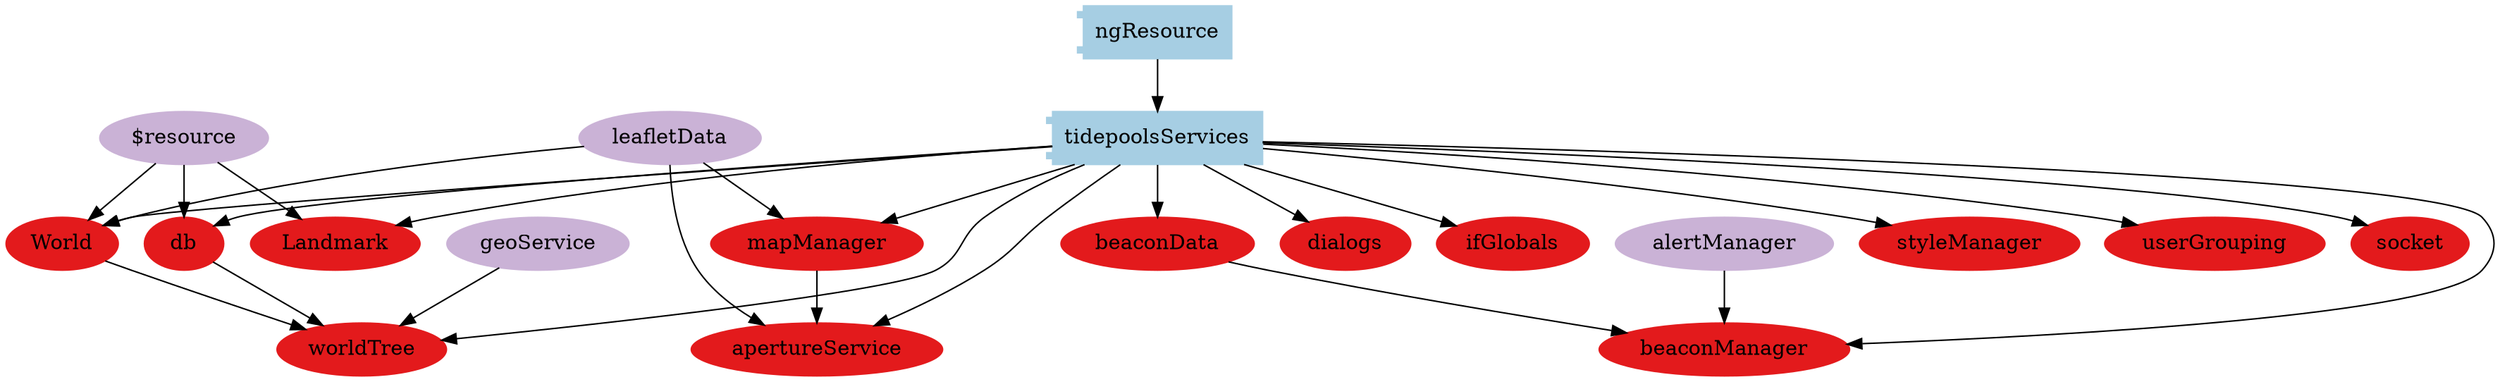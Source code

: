 digraph dependencies {
  node[shape="component",style="filled",colorscheme=paired12]


    node[shape="component"]
    "tidepoolsServices"[label="tidepoolsServices", color=1]

    
      "ngResource"[label="ngResource", color=1]
      "ngResource" -> "tidepoolsServices"
    


    node[shape="ellipse"]
    


    

    

    
      "Landmark"[label="Landmark", color=6]
      "tidepoolsServices" -> "Landmark"
    
      "World"[label="World", color=6]
      "tidepoolsServices" -> "World"
    
      "db"[label="db", color=6]
      "tidepoolsServices" -> "db"
    
      "apertureService"[label="apertureService", color=6]
      "tidepoolsServices" -> "apertureService"
    
      "socket"[label="socket", color=6]
      "tidepoolsServices" -> "socket"
    
      "beaconManager"[label="beaconManager", color=6]
      "tidepoolsServices" -> "beaconManager"
    
      "beaconData"[label="beaconData", color=6]
      "tidepoolsServices" -> "beaconData"
    
      "dialogs"[label="dialogs", color=6]
      "tidepoolsServices" -> "dialogs"
    
      "ifGlobals"[label="ifGlobals", color=6]
      "tidepoolsServices" -> "ifGlobals"
    
      "mapManager"[label="mapManager", color=6]
      "tidepoolsServices" -> "mapManager"
    
      "styleManager"[label="styleManager", color=6]
      "tidepoolsServices" -> "styleManager"
    
      "userGrouping"[label="userGrouping", color=6]
      "tidepoolsServices" -> "userGrouping"
    
      "worldTree"[label="worldTree", color=6]
      "tidepoolsServices" -> "worldTree"
    

    node[shape="cds"]
    

    









    node[shape="ellipse",style="filled", color=9]
    

    


    

    

    
      
        "$resource"[label="$resource"]
        "$resource" -> "Landmark"
      
    
      
        "$resource"[label="$resource"]
        "$resource" -> "World"
      
        "leafletData"[label="leafletData"]
        "leafletData" -> "World"
      
    
      
        "$resource"[label="$resource"]
        "$resource" -> "db"
      
    
      
        "leafletData"[label="leafletData"]
        "leafletData" -> "apertureService"
      
        "mapManager"[label="mapManager"]
        "mapManager" -> "apertureService"
      
    
      
    
      
        "alertManager"[label="alertManager"]
        "alertManager" -> "beaconManager"
      
        "beaconData"[label="beaconData"]
        "beaconData" -> "beaconManager"
      
    
      
    
      
    
      
    
      
        "leafletData"[label="leafletData"]
        "leafletData" -> "mapManager"
      
    
      
    
      
    
      
        "World"[label="World"]
        "World" -> "worldTree"
      
        "db"[label="db"]
        "db" -> "worldTree"
      
        "geoService"[label="geoService"]
        "geoService" -> "worldTree"
      
    

    


}

